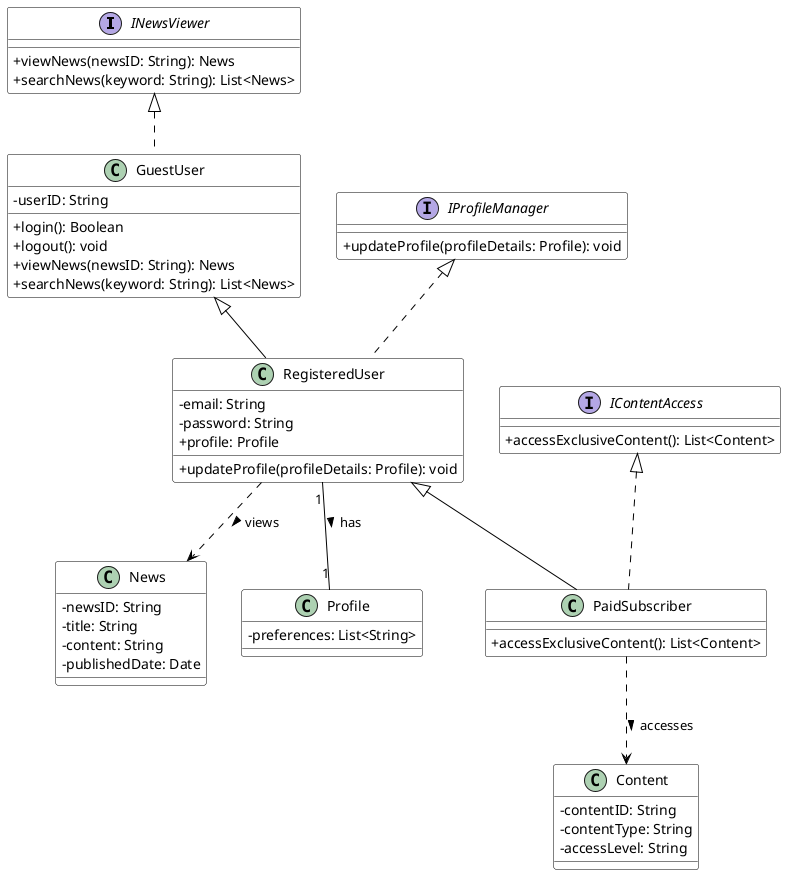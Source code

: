 @startuml
' Define class styles
skinparam classAttributeIconSize 0
skinparam class {
    BackgroundColor White
    ArrowColor Black
    BorderColor Black
}


' Interfaces
interface INewsViewer {
    +viewNews(newsID: String): News
    +searchNews(keyword: String): List<News>
}

interface IProfileManager {
    +updateProfile(profileDetails: Profile): void
}

interface IContentAccess {
    +accessExclusiveContent(): List<Content>
}

' Concrete Classes
class GuestUser implements INewsViewer {
    -userID: String
    +login(): Boolean
    +logout(): void
    +viewNews(newsID: String): News
    +searchNews(keyword: String): List<News>
}

class RegisteredUser extends GuestUser implements IProfileManager {
    -email: String
    -password: String
    +profile: Profile
    +updateProfile(profileDetails: Profile): void
}

class PaidSubscriber extends RegisteredUser implements IContentAccess {
    +accessExclusiveContent(): List<Content>
}

class News {
    -newsID: String
    -title: String
    -content: String
    -publishedDate: Date
}

class Profile {
    -preferences: List<String>
}

class Content {
    -contentID: String
    -contentType: String
    -accessLevel: String
}

' Relationships and Associations


RegisteredUser "1" -- "1" Profile : has >
RegisteredUser ..> News : views >
PaidSubscriber ..> Content : accesses >

@enduml
